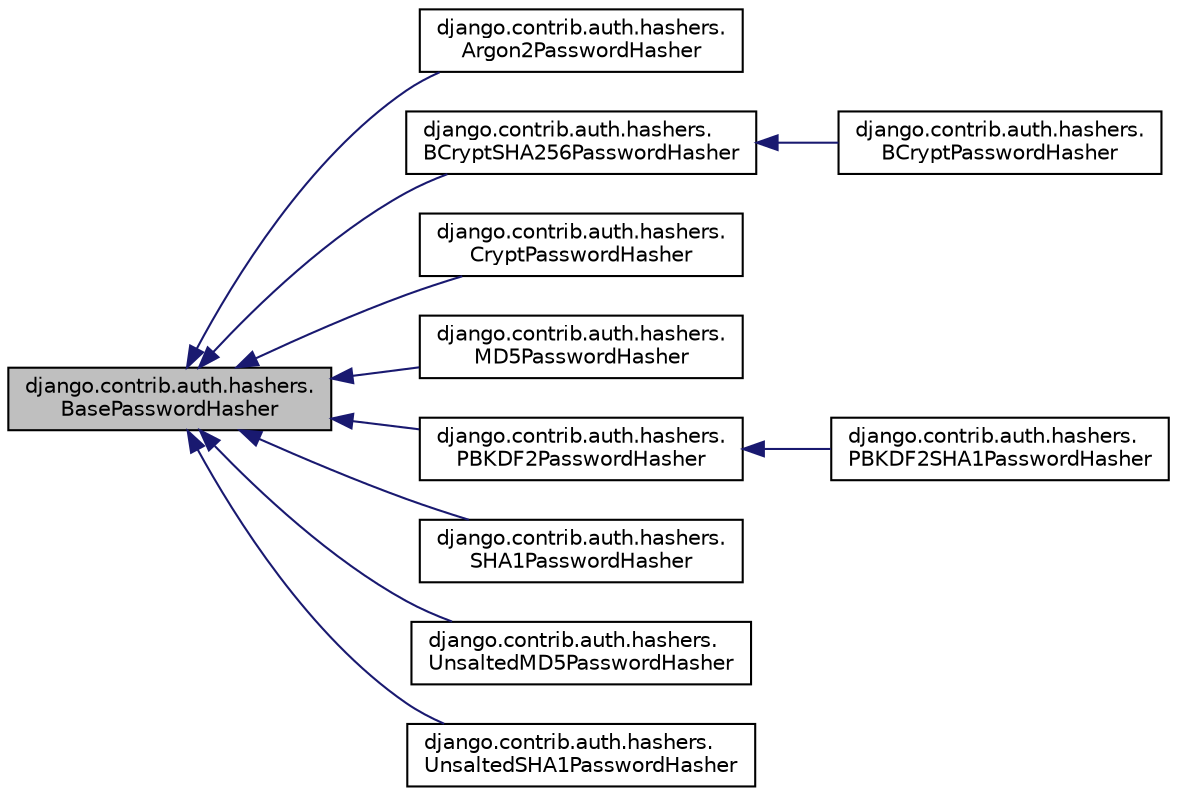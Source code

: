 digraph "django.contrib.auth.hashers.BasePasswordHasher"
{
 // LATEX_PDF_SIZE
  edge [fontname="Helvetica",fontsize="10",labelfontname="Helvetica",labelfontsize="10"];
  node [fontname="Helvetica",fontsize="10",shape=record];
  rankdir="LR";
  Node1 [label="django.contrib.auth.hashers.\lBasePasswordHasher",height=0.2,width=0.4,color="black", fillcolor="grey75", style="filled", fontcolor="black",tooltip=" "];
  Node1 -> Node2 [dir="back",color="midnightblue",fontsize="10",style="solid",fontname="Helvetica"];
  Node2 [label="django.contrib.auth.hashers.\lArgon2PasswordHasher",height=0.2,width=0.4,color="black", fillcolor="white", style="filled",URL="$d9/d60/classdjango_1_1contrib_1_1auth_1_1hashers_1_1_argon2_password_hasher.html",tooltip=" "];
  Node1 -> Node3 [dir="back",color="midnightblue",fontsize="10",style="solid",fontname="Helvetica"];
  Node3 [label="django.contrib.auth.hashers.\lBCryptSHA256PasswordHasher",height=0.2,width=0.4,color="black", fillcolor="white", style="filled",URL="$d6/d8a/classdjango_1_1contrib_1_1auth_1_1hashers_1_1_b_crypt_s_h_a256_password_hasher.html",tooltip=" "];
  Node3 -> Node4 [dir="back",color="midnightblue",fontsize="10",style="solid",fontname="Helvetica"];
  Node4 [label="django.contrib.auth.hashers.\lBCryptPasswordHasher",height=0.2,width=0.4,color="black", fillcolor="white", style="filled",URL="$d5/da3/classdjango_1_1contrib_1_1auth_1_1hashers_1_1_b_crypt_password_hasher.html",tooltip=" "];
  Node1 -> Node5 [dir="back",color="midnightblue",fontsize="10",style="solid",fontname="Helvetica"];
  Node5 [label="django.contrib.auth.hashers.\lCryptPasswordHasher",height=0.2,width=0.4,color="black", fillcolor="white", style="filled",URL="$df/df8/classdjango_1_1contrib_1_1auth_1_1hashers_1_1_crypt_password_hasher.html",tooltip=" "];
  Node1 -> Node6 [dir="back",color="midnightblue",fontsize="10",style="solid",fontname="Helvetica"];
  Node6 [label="django.contrib.auth.hashers.\lMD5PasswordHasher",height=0.2,width=0.4,color="black", fillcolor="white", style="filled",URL="$d6/d56/classdjango_1_1contrib_1_1auth_1_1hashers_1_1_m_d5_password_hasher.html",tooltip=" "];
  Node1 -> Node7 [dir="back",color="midnightblue",fontsize="10",style="solid",fontname="Helvetica"];
  Node7 [label="django.contrib.auth.hashers.\lPBKDF2PasswordHasher",height=0.2,width=0.4,color="black", fillcolor="white", style="filled",URL="$dc/d2f/classdjango_1_1contrib_1_1auth_1_1hashers_1_1_p_b_k_d_f2_password_hasher.html",tooltip=" "];
  Node7 -> Node8 [dir="back",color="midnightblue",fontsize="10",style="solid",fontname="Helvetica"];
  Node8 [label="django.contrib.auth.hashers.\lPBKDF2SHA1PasswordHasher",height=0.2,width=0.4,color="black", fillcolor="white", style="filled",URL="$d9/d1d/classdjango_1_1contrib_1_1auth_1_1hashers_1_1_p_b_k_d_f2_s_h_a1_password_hasher.html",tooltip=" "];
  Node1 -> Node9 [dir="back",color="midnightblue",fontsize="10",style="solid",fontname="Helvetica"];
  Node9 [label="django.contrib.auth.hashers.\lSHA1PasswordHasher",height=0.2,width=0.4,color="black", fillcolor="white", style="filled",URL="$d2/d98/classdjango_1_1contrib_1_1auth_1_1hashers_1_1_s_h_a1_password_hasher.html",tooltip=" "];
  Node1 -> Node10 [dir="back",color="midnightblue",fontsize="10",style="solid",fontname="Helvetica"];
  Node10 [label="django.contrib.auth.hashers.\lUnsaltedMD5PasswordHasher",height=0.2,width=0.4,color="black", fillcolor="white", style="filled",URL="$de/d8b/classdjango_1_1contrib_1_1auth_1_1hashers_1_1_unsalted_m_d5_password_hasher.html",tooltip=" "];
  Node1 -> Node11 [dir="back",color="midnightblue",fontsize="10",style="solid",fontname="Helvetica"];
  Node11 [label="django.contrib.auth.hashers.\lUnsaltedSHA1PasswordHasher",height=0.2,width=0.4,color="black", fillcolor="white", style="filled",URL="$df/d8d/classdjango_1_1contrib_1_1auth_1_1hashers_1_1_unsalted_s_h_a1_password_hasher.html",tooltip=" "];
}
